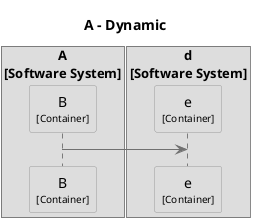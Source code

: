 @startuml
set separator none
title A - Dynamic

skinparam {
  arrowFontSize 10
  defaultTextAlignment center
  wrapWidth 200
  maxMessageSize 100
}

hide stereotype

skinparam sequenceParticipant<<A.B>> {
  BackgroundColor #dddddd
  FontColor #000000
  BorderColor #9a9a9a
  shadowing false
}
skinparam sequenceParticipant<<d.e>> {
  BackgroundColor #dddddd
  FontColor #000000
  BorderColor #9a9a9a
  shadowing false
}

box "A\n[Software System]"
  participant "B\n<size:10>[Container]</size>" as A.B <<A.B>> #dddddd
  box "d\n[Software System]"
    participant "e\n<size:10>[Container]</size>" as d.e <<d.e>> #dddddd
    A.B -[#707070]> d.e : 
    @enduml